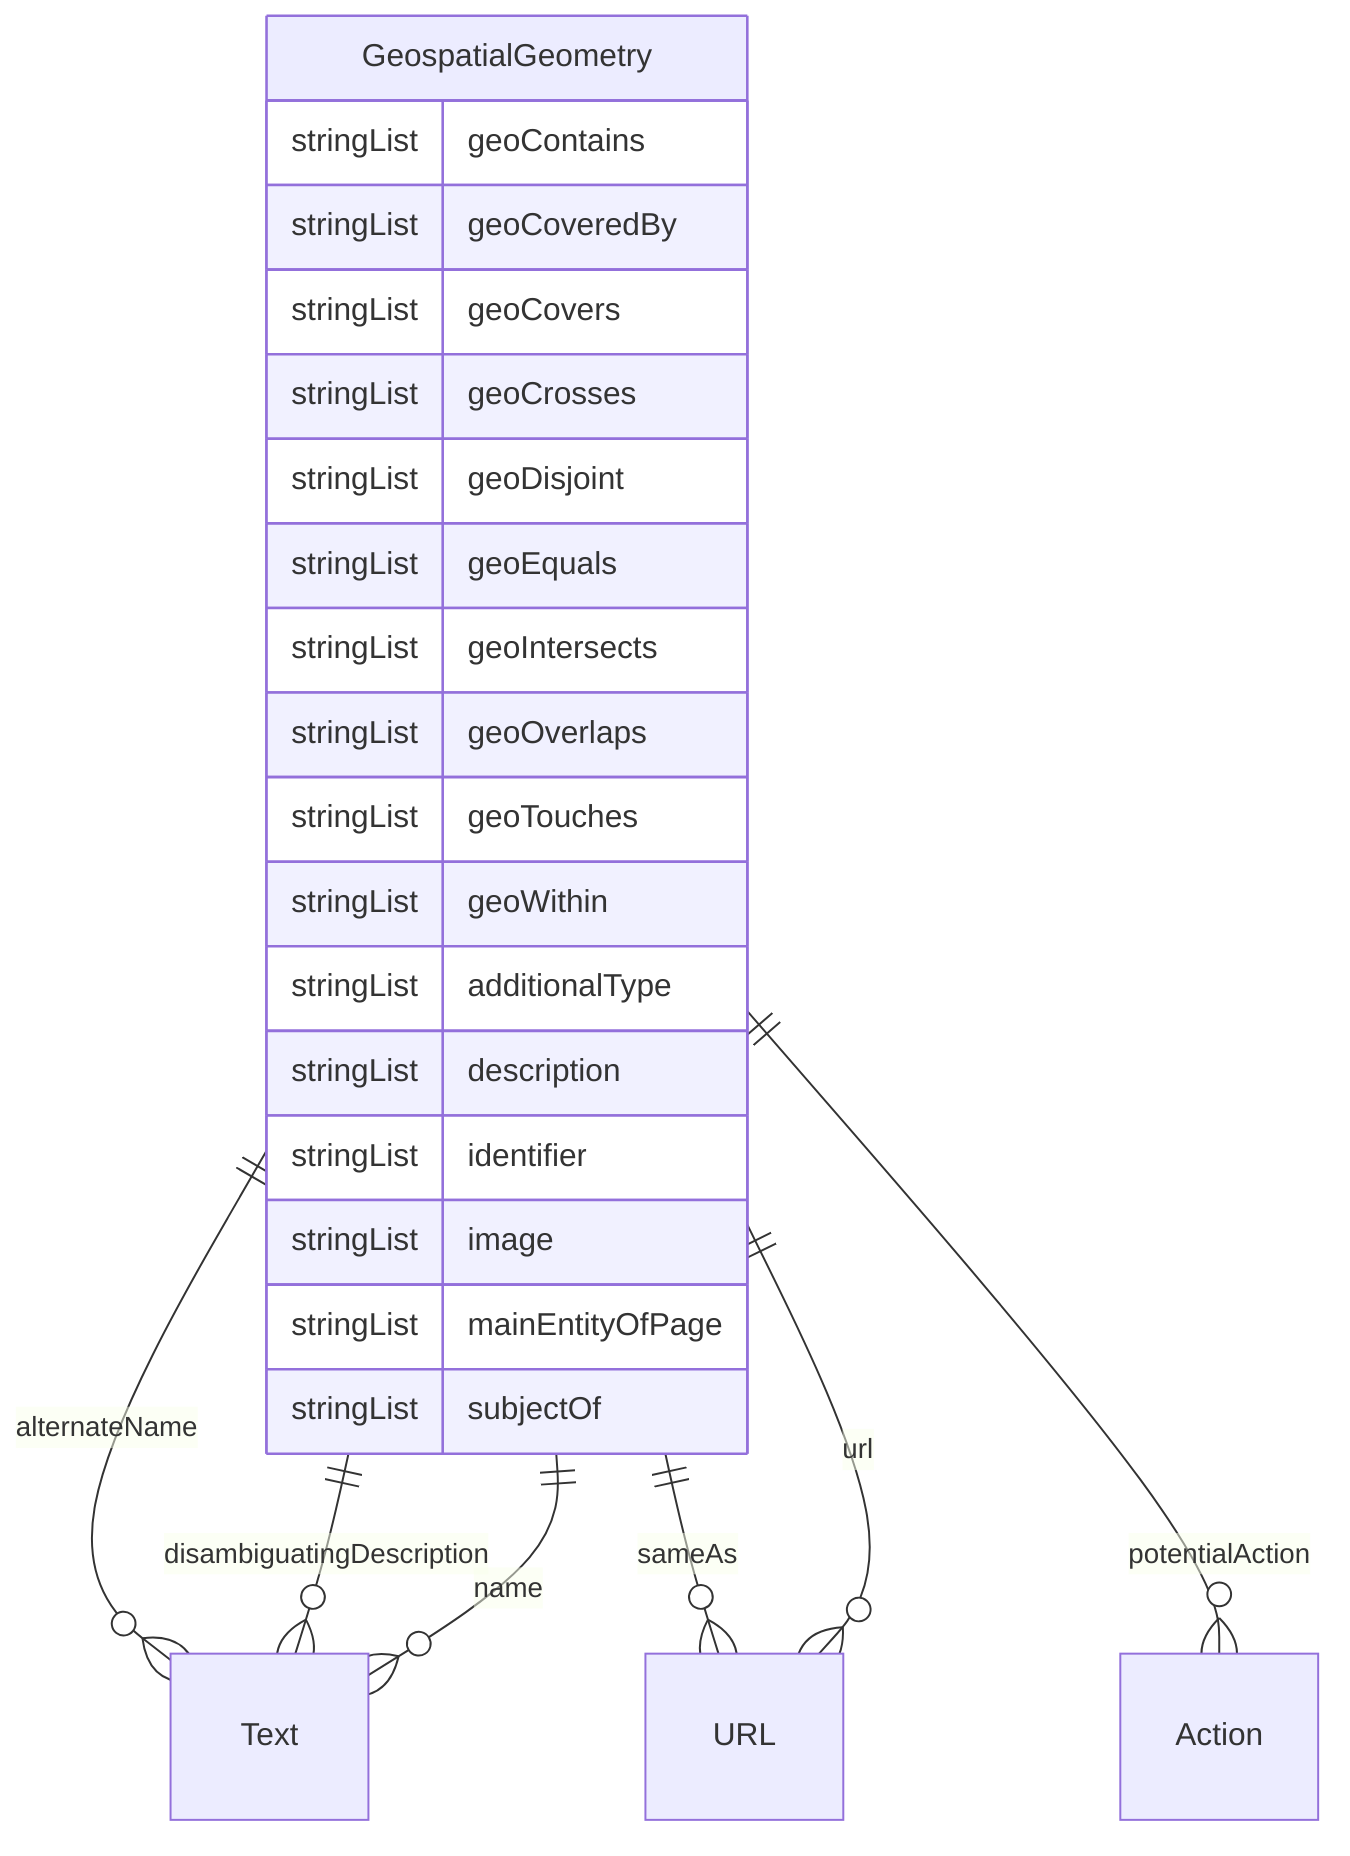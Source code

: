 erDiagram
GeospatialGeometry {
    stringList geoContains  
    stringList geoCoveredBy  
    stringList geoCovers  
    stringList geoCrosses  
    stringList geoDisjoint  
    stringList geoEquals  
    stringList geoIntersects  
    stringList geoOverlaps  
    stringList geoTouches  
    stringList geoWithin  
    stringList additionalType  
    stringList description  
    stringList identifier  
    stringList image  
    stringList mainEntityOfPage  
    stringList subjectOf  
}

GeospatialGeometry ||--}o Text : "alternateName"
GeospatialGeometry ||--}o Text : "disambiguatingDescription"
GeospatialGeometry ||--}o Text : "name"
GeospatialGeometry ||--}o URL : "sameAs"
GeospatialGeometry ||--}o Action : "potentialAction"
GeospatialGeometry ||--}o URL : "url"